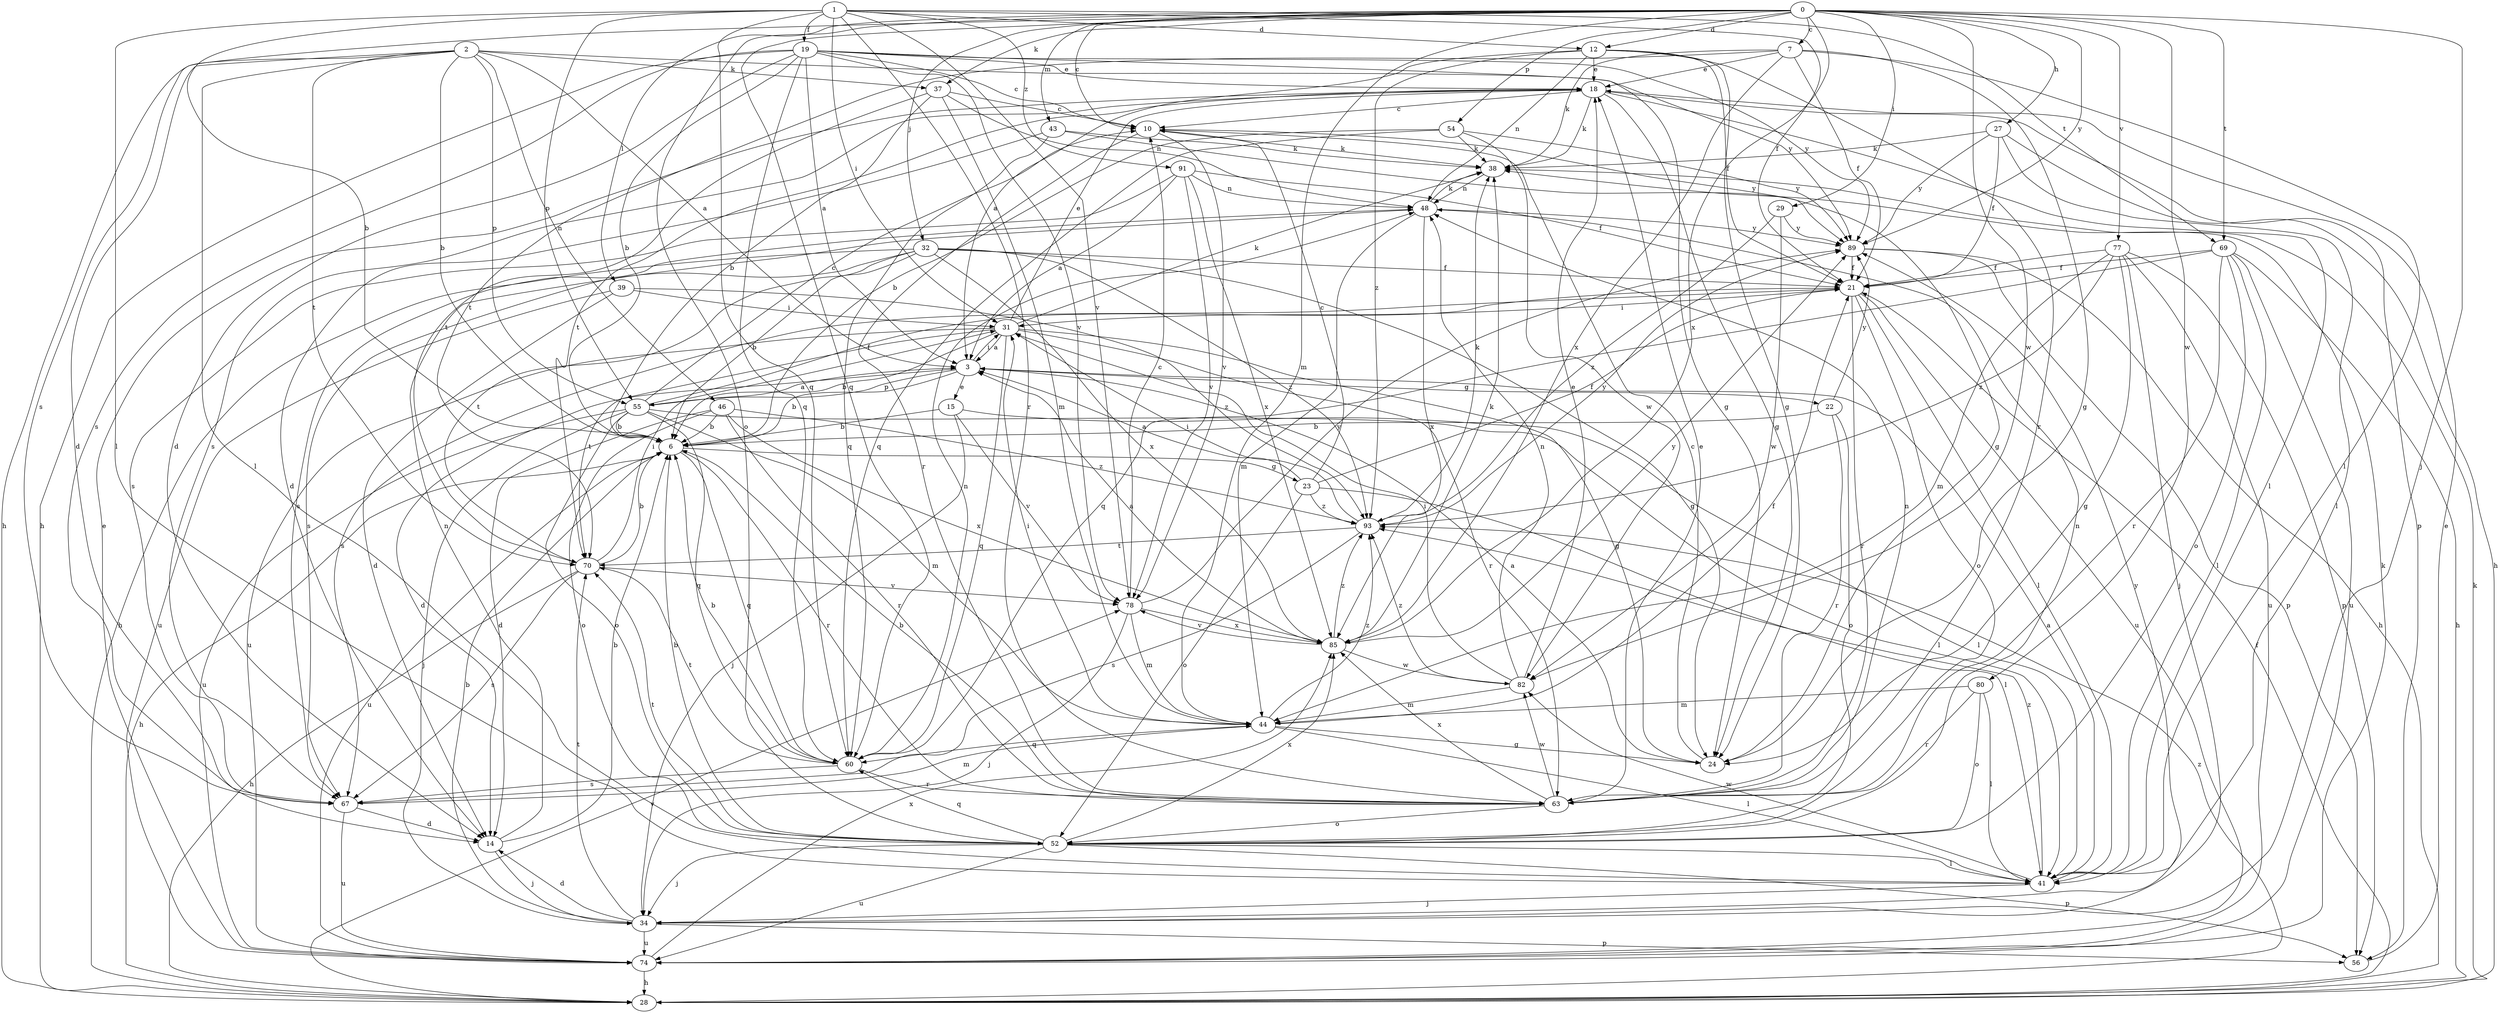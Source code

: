 strict digraph  {
0;
1;
2;
3;
6;
7;
10;
12;
14;
15;
18;
19;
21;
22;
23;
24;
27;
28;
29;
31;
32;
34;
37;
38;
39;
41;
43;
44;
46;
48;
52;
54;
55;
56;
60;
63;
67;
69;
70;
74;
77;
78;
80;
82;
85;
89;
91;
93;
0 -> 7  [label=c];
0 -> 10  [label=c];
0 -> 12  [label=d];
0 -> 27  [label=h];
0 -> 29  [label=i];
0 -> 32  [label=j];
0 -> 34  [label=j];
0 -> 37  [label=k];
0 -> 39  [label=l];
0 -> 43  [label=m];
0 -> 44  [label=m];
0 -> 52  [label=o];
0 -> 54  [label=p];
0 -> 60  [label=q];
0 -> 67  [label=s];
0 -> 69  [label=t];
0 -> 77  [label=v];
0 -> 80  [label=w];
0 -> 82  [label=w];
0 -> 85  [label=x];
0 -> 89  [label=y];
1 -> 6  [label=b];
1 -> 12  [label=d];
1 -> 19  [label=f];
1 -> 21  [label=f];
1 -> 31  [label=i];
1 -> 41  [label=l];
1 -> 55  [label=p];
1 -> 60  [label=q];
1 -> 63  [label=r];
1 -> 69  [label=t];
1 -> 78  [label=v];
1 -> 91  [label=z];
2 -> 3  [label=a];
2 -> 6  [label=b];
2 -> 14  [label=d];
2 -> 28  [label=h];
2 -> 37  [label=k];
2 -> 41  [label=l];
2 -> 46  [label=n];
2 -> 55  [label=p];
2 -> 70  [label=t];
2 -> 89  [label=y];
3 -> 6  [label=b];
3 -> 14  [label=d];
3 -> 15  [label=e];
3 -> 22  [label=g];
3 -> 31  [label=i];
3 -> 55  [label=p];
6 -> 23  [label=g];
6 -> 28  [label=h];
6 -> 60  [label=q];
6 -> 63  [label=r];
6 -> 74  [label=u];
7 -> 18  [label=e];
7 -> 21  [label=f];
7 -> 24  [label=g];
7 -> 38  [label=k];
7 -> 41  [label=l];
7 -> 70  [label=t];
7 -> 85  [label=x];
10 -> 38  [label=k];
10 -> 63  [label=r];
10 -> 78  [label=v];
10 -> 89  [label=y];
12 -> 3  [label=a];
12 -> 18  [label=e];
12 -> 21  [label=f];
12 -> 24  [label=g];
12 -> 48  [label=n];
12 -> 63  [label=r];
12 -> 93  [label=z];
14 -> 6  [label=b];
14 -> 34  [label=j];
14 -> 48  [label=n];
15 -> 6  [label=b];
15 -> 34  [label=j];
15 -> 41  [label=l];
15 -> 78  [label=v];
18 -> 10  [label=c];
18 -> 24  [label=g];
18 -> 38  [label=k];
18 -> 41  [label=l];
18 -> 56  [label=p];
18 -> 67  [label=s];
18 -> 70  [label=t];
19 -> 3  [label=a];
19 -> 6  [label=b];
19 -> 10  [label=c];
19 -> 14  [label=d];
19 -> 18  [label=e];
19 -> 24  [label=g];
19 -> 28  [label=h];
19 -> 60  [label=q];
19 -> 67  [label=s];
19 -> 78  [label=v];
19 -> 89  [label=y];
21 -> 31  [label=i];
21 -> 41  [label=l];
21 -> 52  [label=o];
21 -> 63  [label=r];
21 -> 67  [label=s];
21 -> 74  [label=u];
22 -> 6  [label=b];
22 -> 52  [label=o];
22 -> 63  [label=r];
22 -> 89  [label=y];
23 -> 3  [label=a];
23 -> 10  [label=c];
23 -> 21  [label=f];
23 -> 41  [label=l];
23 -> 52  [label=o];
23 -> 93  [label=z];
24 -> 3  [label=a];
24 -> 10  [label=c];
27 -> 21  [label=f];
27 -> 28  [label=h];
27 -> 38  [label=k];
27 -> 41  [label=l];
27 -> 89  [label=y];
28 -> 21  [label=f];
28 -> 38  [label=k];
28 -> 78  [label=v];
28 -> 93  [label=z];
29 -> 82  [label=w];
29 -> 89  [label=y];
29 -> 93  [label=z];
31 -> 3  [label=a];
31 -> 6  [label=b];
31 -> 18  [label=e];
31 -> 24  [label=g];
31 -> 38  [label=k];
31 -> 60  [label=q];
31 -> 63  [label=r];
31 -> 70  [label=t];
31 -> 74  [label=u];
32 -> 6  [label=b];
32 -> 21  [label=f];
32 -> 24  [label=g];
32 -> 28  [label=h];
32 -> 67  [label=s];
32 -> 70  [label=t];
32 -> 85  [label=x];
32 -> 93  [label=z];
34 -> 6  [label=b];
34 -> 14  [label=d];
34 -> 56  [label=p];
34 -> 70  [label=t];
34 -> 74  [label=u];
34 -> 89  [label=y];
37 -> 6  [label=b];
37 -> 10  [label=c];
37 -> 44  [label=m];
37 -> 48  [label=n];
37 -> 70  [label=t];
38 -> 48  [label=n];
39 -> 14  [label=d];
39 -> 31  [label=i];
39 -> 74  [label=u];
39 -> 93  [label=z];
41 -> 3  [label=a];
41 -> 34  [label=j];
41 -> 82  [label=w];
41 -> 93  [label=z];
43 -> 14  [label=d];
43 -> 24  [label=g];
43 -> 38  [label=k];
43 -> 60  [label=q];
44 -> 21  [label=f];
44 -> 24  [label=g];
44 -> 31  [label=i];
44 -> 41  [label=l];
44 -> 60  [label=q];
44 -> 93  [label=z];
46 -> 6  [label=b];
46 -> 14  [label=d];
46 -> 52  [label=o];
46 -> 63  [label=r];
46 -> 85  [label=x];
46 -> 93  [label=z];
48 -> 38  [label=k];
48 -> 44  [label=m];
48 -> 67  [label=s];
48 -> 85  [label=x];
48 -> 89  [label=y];
52 -> 6  [label=b];
52 -> 34  [label=j];
52 -> 41  [label=l];
52 -> 48  [label=n];
52 -> 56  [label=p];
52 -> 60  [label=q];
52 -> 70  [label=t];
52 -> 74  [label=u];
52 -> 85  [label=x];
54 -> 6  [label=b];
54 -> 38  [label=k];
54 -> 60  [label=q];
54 -> 82  [label=w];
54 -> 89  [label=y];
55 -> 3  [label=a];
55 -> 6  [label=b];
55 -> 10  [label=c];
55 -> 21  [label=f];
55 -> 34  [label=j];
55 -> 41  [label=l];
55 -> 44  [label=m];
55 -> 52  [label=o];
55 -> 60  [label=q];
55 -> 74  [label=u];
56 -> 18  [label=e];
60 -> 6  [label=b];
60 -> 48  [label=n];
60 -> 63  [label=r];
60 -> 67  [label=s];
60 -> 70  [label=t];
63 -> 6  [label=b];
63 -> 18  [label=e];
63 -> 48  [label=n];
63 -> 52  [label=o];
63 -> 82  [label=w];
63 -> 85  [label=x];
67 -> 14  [label=d];
67 -> 44  [label=m];
67 -> 74  [label=u];
69 -> 21  [label=f];
69 -> 28  [label=h];
69 -> 41  [label=l];
69 -> 52  [label=o];
69 -> 60  [label=q];
69 -> 63  [label=r];
69 -> 74  [label=u];
70 -> 6  [label=b];
70 -> 28  [label=h];
70 -> 31  [label=i];
70 -> 67  [label=s];
70 -> 78  [label=v];
74 -> 18  [label=e];
74 -> 28  [label=h];
74 -> 38  [label=k];
74 -> 85  [label=x];
77 -> 21  [label=f];
77 -> 24  [label=g];
77 -> 34  [label=j];
77 -> 44  [label=m];
77 -> 56  [label=p];
77 -> 74  [label=u];
77 -> 93  [label=z];
78 -> 10  [label=c];
78 -> 34  [label=j];
78 -> 44  [label=m];
78 -> 85  [label=x];
78 -> 89  [label=y];
80 -> 41  [label=l];
80 -> 44  [label=m];
80 -> 52  [label=o];
80 -> 63  [label=r];
82 -> 18  [label=e];
82 -> 31  [label=i];
82 -> 44  [label=m];
82 -> 48  [label=n];
82 -> 93  [label=z];
85 -> 3  [label=a];
85 -> 38  [label=k];
85 -> 78  [label=v];
85 -> 82  [label=w];
85 -> 89  [label=y];
85 -> 93  [label=z];
89 -> 21  [label=f];
89 -> 28  [label=h];
89 -> 56  [label=p];
91 -> 3  [label=a];
91 -> 21  [label=f];
91 -> 48  [label=n];
91 -> 67  [label=s];
91 -> 78  [label=v];
91 -> 85  [label=x];
93 -> 31  [label=i];
93 -> 38  [label=k];
93 -> 67  [label=s];
93 -> 70  [label=t];
93 -> 89  [label=y];
}
